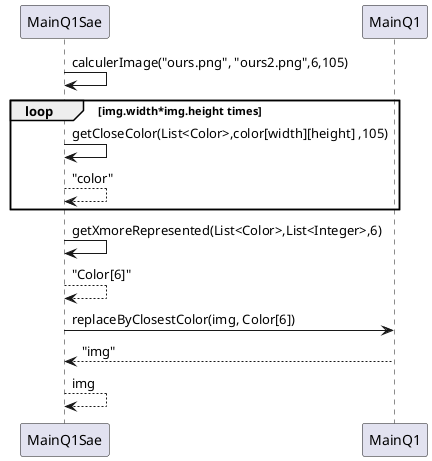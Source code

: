@startuml
'https://plantuml.com/sequence-diagram

MainQ1Sae -> MainQ1Sae: calculerImage("ours.png", "ours2.png",6,105)
loop img.width*img.height times
    MainQ1Sae -> MainQ1Sae: getCloseColor(List<Color>,color[width][height] ,105)
    return "color"
end
MainQ1Sae -> MainQ1Sae: getXmoreRepresented(List<Color>,List<Integer>,6)
return "Color[6]"
MainQ1Sae -> MainQ1: replaceByClosestColor(img, Color[6])
return "img"
MainQ1Sae --> MainQ1Sae: img
@enduml